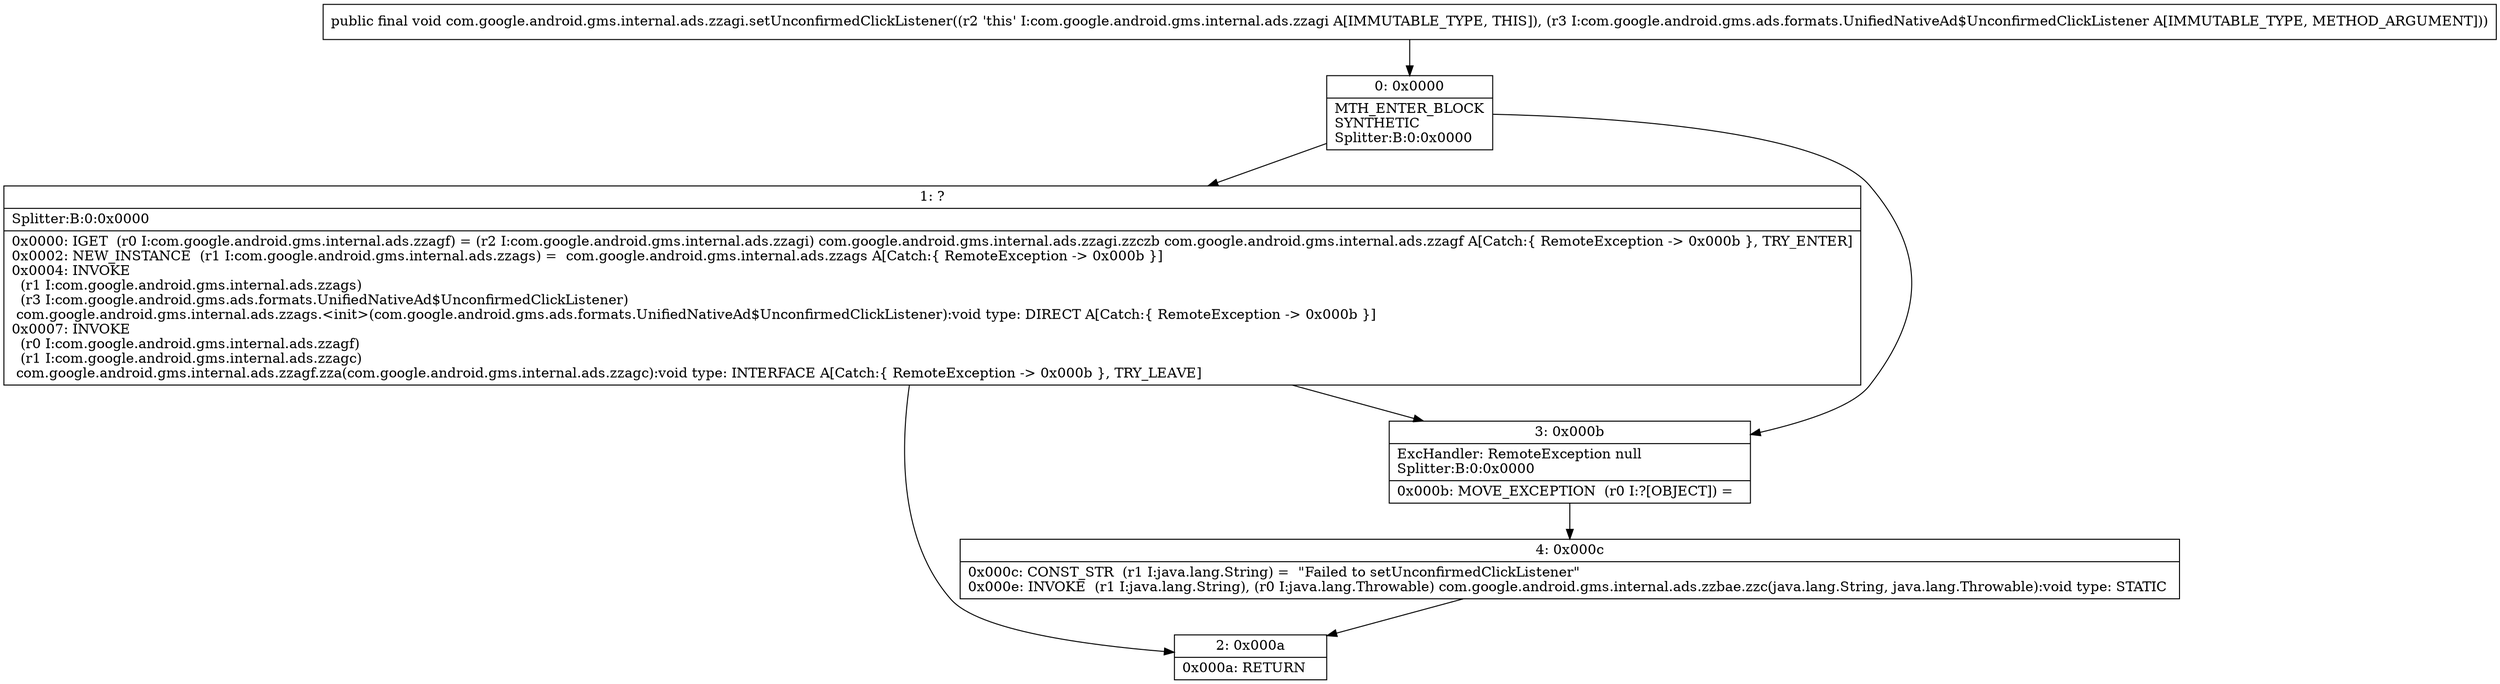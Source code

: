 digraph "CFG forcom.google.android.gms.internal.ads.zzagi.setUnconfirmedClickListener(Lcom\/google\/android\/gms\/ads\/formats\/UnifiedNativeAd$UnconfirmedClickListener;)V" {
Node_0 [shape=record,label="{0\:\ 0x0000|MTH_ENTER_BLOCK\lSYNTHETIC\lSplitter:B:0:0x0000\l}"];
Node_1 [shape=record,label="{1\:\ ?|Splitter:B:0:0x0000\l|0x0000: IGET  (r0 I:com.google.android.gms.internal.ads.zzagf) = (r2 I:com.google.android.gms.internal.ads.zzagi) com.google.android.gms.internal.ads.zzagi.zzczb com.google.android.gms.internal.ads.zzagf A[Catch:\{ RemoteException \-\> 0x000b \}, TRY_ENTER]\l0x0002: NEW_INSTANCE  (r1 I:com.google.android.gms.internal.ads.zzags) =  com.google.android.gms.internal.ads.zzags A[Catch:\{ RemoteException \-\> 0x000b \}]\l0x0004: INVOKE  \l  (r1 I:com.google.android.gms.internal.ads.zzags)\l  (r3 I:com.google.android.gms.ads.formats.UnifiedNativeAd$UnconfirmedClickListener)\l com.google.android.gms.internal.ads.zzags.\<init\>(com.google.android.gms.ads.formats.UnifiedNativeAd$UnconfirmedClickListener):void type: DIRECT A[Catch:\{ RemoteException \-\> 0x000b \}]\l0x0007: INVOKE  \l  (r0 I:com.google.android.gms.internal.ads.zzagf)\l  (r1 I:com.google.android.gms.internal.ads.zzagc)\l com.google.android.gms.internal.ads.zzagf.zza(com.google.android.gms.internal.ads.zzagc):void type: INTERFACE A[Catch:\{ RemoteException \-\> 0x000b \}, TRY_LEAVE]\l}"];
Node_2 [shape=record,label="{2\:\ 0x000a|0x000a: RETURN   \l}"];
Node_3 [shape=record,label="{3\:\ 0x000b|ExcHandler: RemoteException null\lSplitter:B:0:0x0000\l|0x000b: MOVE_EXCEPTION  (r0 I:?[OBJECT]) =  \l}"];
Node_4 [shape=record,label="{4\:\ 0x000c|0x000c: CONST_STR  (r1 I:java.lang.String) =  \"Failed to setUnconfirmedClickListener\" \l0x000e: INVOKE  (r1 I:java.lang.String), (r0 I:java.lang.Throwable) com.google.android.gms.internal.ads.zzbae.zzc(java.lang.String, java.lang.Throwable):void type: STATIC \l}"];
MethodNode[shape=record,label="{public final void com.google.android.gms.internal.ads.zzagi.setUnconfirmedClickListener((r2 'this' I:com.google.android.gms.internal.ads.zzagi A[IMMUTABLE_TYPE, THIS]), (r3 I:com.google.android.gms.ads.formats.UnifiedNativeAd$UnconfirmedClickListener A[IMMUTABLE_TYPE, METHOD_ARGUMENT])) }"];
MethodNode -> Node_0;
Node_0 -> Node_1;
Node_0 -> Node_3;
Node_1 -> Node_2;
Node_1 -> Node_3;
Node_3 -> Node_4;
Node_4 -> Node_2;
}

